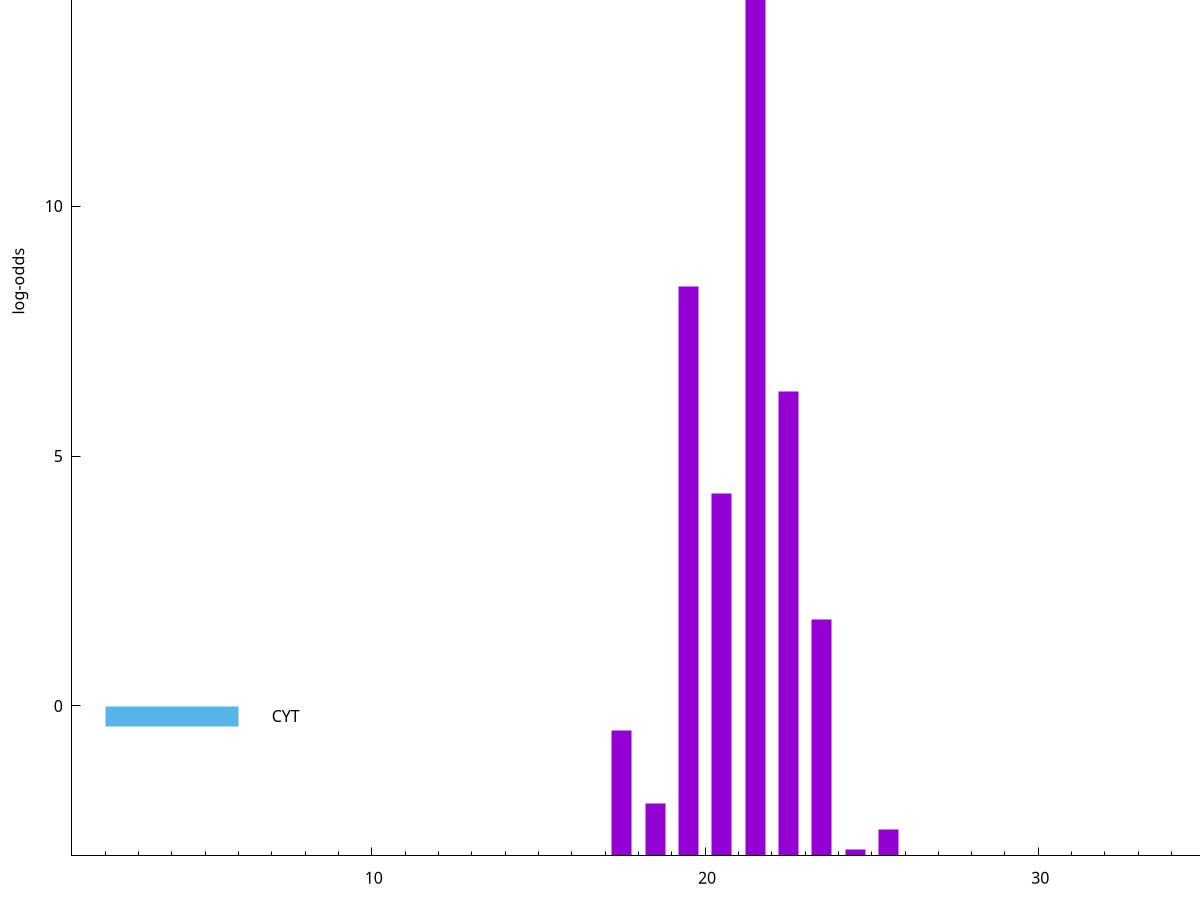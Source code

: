 set title "LipoP predictions for SRR4017833.gff"
set size 2., 1.4
set xrange [1:70] 
set mxtics 10
set yrange [-3:20]
set y2range [0:23]
set ylabel "log-odds"
set term postscript eps color solid "Helvetica" 30
set output "SRR4017833.gff59.eps"
set arrow from 2,16.6176 to 6,16.6176 nohead lt 1 lw 20
set label "SpI" at 7,16.6176
set arrow from 2,-0.200913 to 6,-0.200913 nohead lt 3 lw 20
set label "CYT" at 7,-0.200913
set arrow from 2,16.6176 to 6,16.6176 nohead lt 1 lw 20
set label "SpI" at 7,16.6176
# NOTE: The scores below are the log-odds scores with the threshold
# NOTE: subtracted (a hack to make gnuplot make the histogram all
# NOTE: look nice).
plot "-" axes x1y2 title "" with impulses lt 1 lw 20
21.500000 19.611300
19.500000 11.389780
22.500000 9.282910
20.500000 7.256240
23.500000 4.728980
17.500000 2.515163
18.500000 1.039520
25.500000 0.534580
24.500000 0.119930
e
exit
